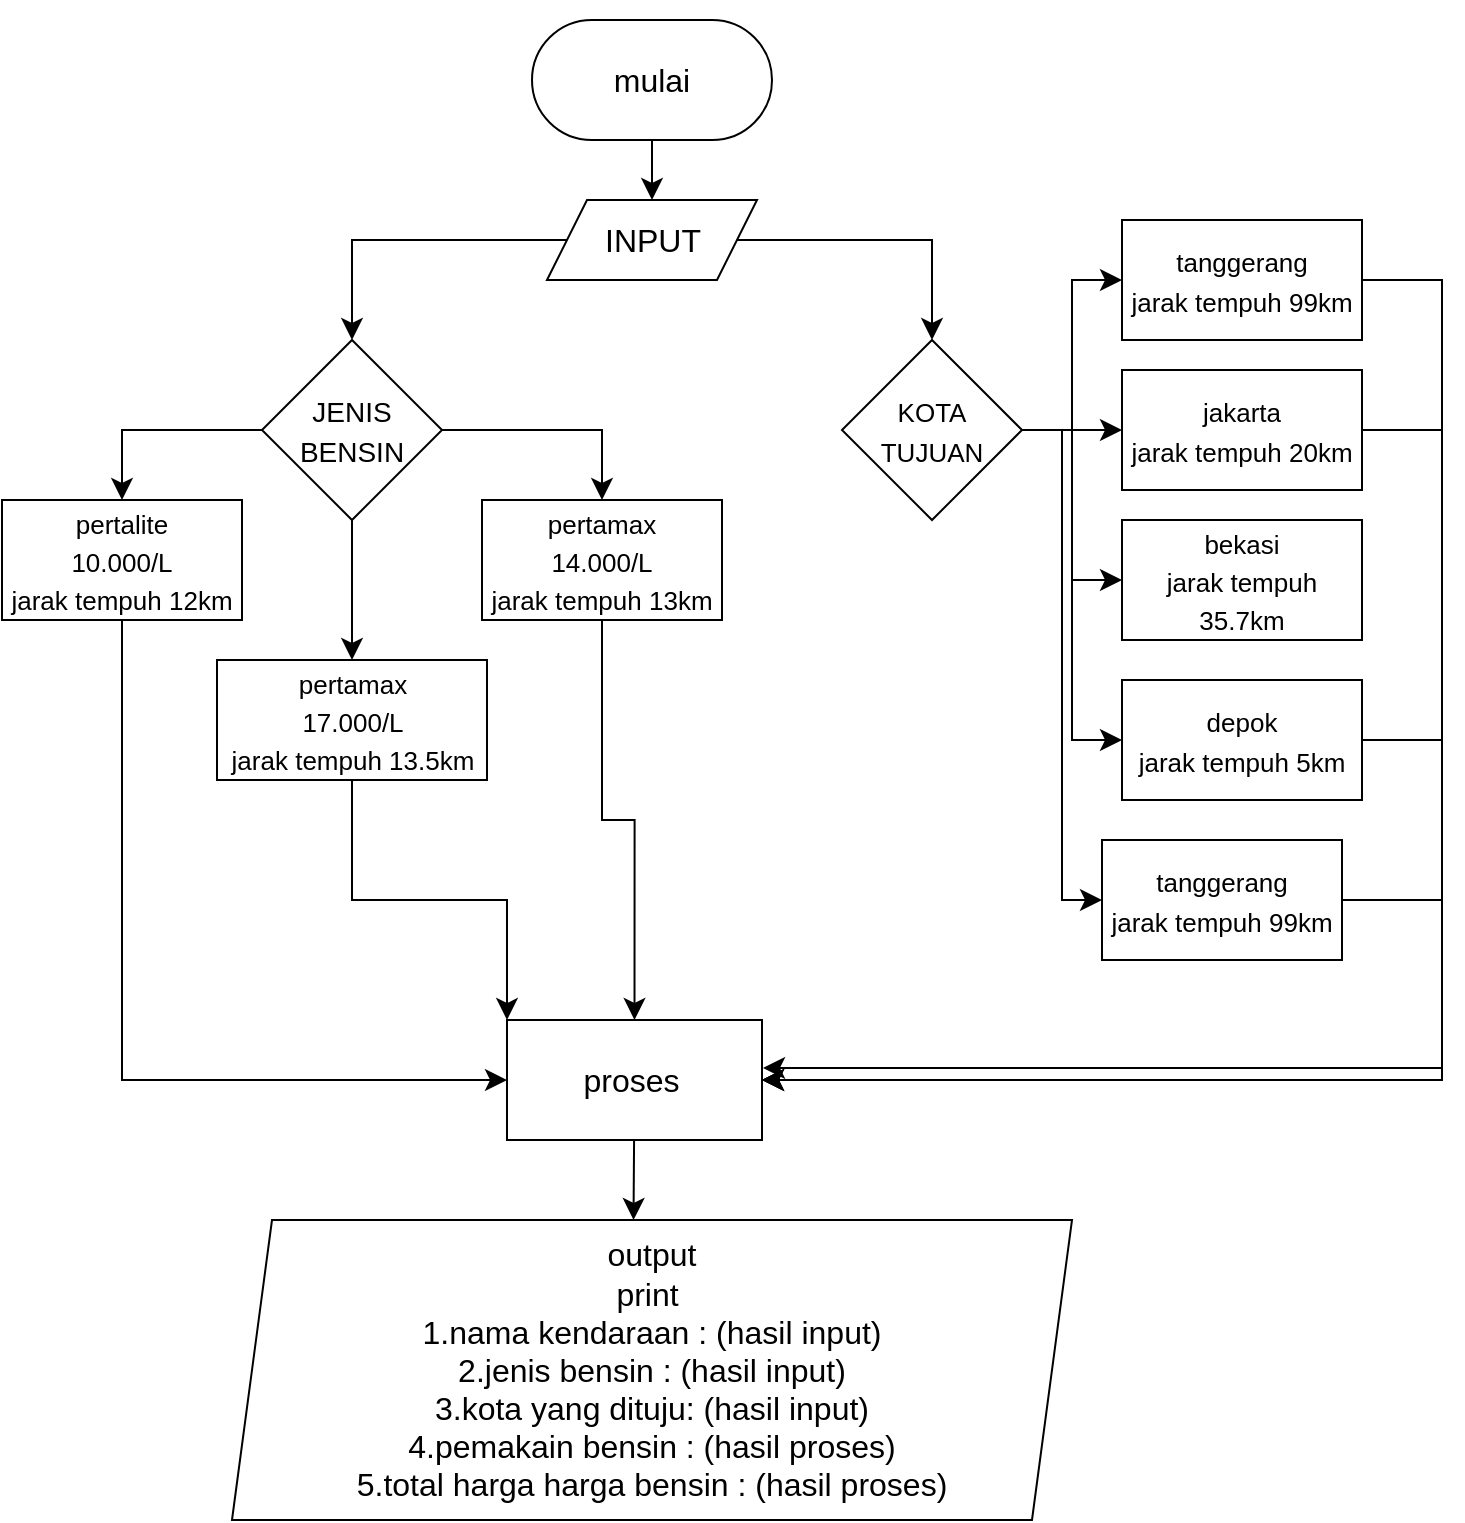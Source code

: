 <mxfile version="22.0.8" type="github" pages="2">
  <diagram name="Salinan Page-1" id="OErTkVTzFhlqzerNKKcr">
    <mxGraphModel dx="1257" dy="754" grid="1" gridSize="10" guides="1" tooltips="1" connect="1" arrows="1" fold="1" page="1" pageScale="1" pageWidth="827" pageHeight="1169" math="0" shadow="0">
      <root>
        <mxCell id="3OZRFm7UazzrMlj3fCfI-0" />
        <mxCell id="3OZRFm7UazzrMlj3fCfI-1" parent="3OZRFm7UazzrMlj3fCfI-0" />
        <mxCell id="3OZRFm7UazzrMlj3fCfI-2" value="mulai" style="rounded=1;whiteSpace=wrap;html=1;fontSize=16;arcSize=50;" vertex="1" parent="3OZRFm7UazzrMlj3fCfI-1">
          <mxGeometry x="335" y="40" width="120" height="60" as="geometry" />
        </mxCell>
        <mxCell id="3OZRFm7UazzrMlj3fCfI-4" value="" style="endArrow=classic;html=1;rounded=0;fontSize=12;startSize=8;endSize=8;curved=1;entryX=0.5;entryY=0;entryDx=0;entryDy=0;" edge="1" parent="3OZRFm7UazzrMlj3fCfI-1" source="3OZRFm7UazzrMlj3fCfI-2" target="u5q74EIJYps9vgb-d6Vu-2">
          <mxGeometry width="50" height="50" relative="1" as="geometry">
            <mxPoint x="510" y="250" as="sourcePoint" />
            <mxPoint x="400" y="120" as="targetPoint" />
          </mxGeometry>
        </mxCell>
        <mxCell id="3OZRFm7UazzrMlj3fCfI-7" style="edgeStyle=none;curved=1;rounded=0;orthogonalLoop=1;jettySize=auto;html=1;exitX=0;exitY=0;exitDx=0;exitDy=0;fontSize=12;startSize=8;endSize=8;" edge="1" parent="3OZRFm7UazzrMlj3fCfI-1" source="3OZRFm7UazzrMlj3fCfI-2" target="3OZRFm7UazzrMlj3fCfI-2">
          <mxGeometry relative="1" as="geometry" />
        </mxCell>
        <mxCell id="3OZRFm7UazzrMlj3fCfI-13" value="&lt;font style=&quot;font-size: 16px;&quot;&gt;output &lt;br&gt;print&amp;nbsp;&lt;br&gt;1.nama kendaraan : (hasil input)&lt;br&gt;2.jenis bensin : (hasil input)&lt;br&gt;3.kota yang dituju: (hasil input)&lt;br&gt;4.pemakain bensin : (hasil proses)&lt;br&gt;5.total harga harga bensin : (hasil proses)&lt;br&gt;&lt;/font&gt;" style="shape=parallelogram;perimeter=parallelogramPerimeter;whiteSpace=wrap;html=1;fixedSize=1;fontSize=16;" vertex="1" parent="3OZRFm7UazzrMlj3fCfI-1">
          <mxGeometry x="185" y="640" width="420" height="150" as="geometry" />
        </mxCell>
        <mxCell id="u5q74EIJYps9vgb-d6Vu-2" value="INPUT" style="shape=parallelogram;perimeter=parallelogramPerimeter;whiteSpace=wrap;html=1;fixedSize=1;fontSize=16;" vertex="1" parent="3OZRFm7UazzrMlj3fCfI-1">
          <mxGeometry x="342.5" y="130" width="105" height="40" as="geometry" />
        </mxCell>
        <mxCell id="u5q74EIJYps9vgb-d6Vu-5" value="" style="endArrow=classic;html=1;rounded=0;fontSize=12;startSize=8;endSize=8;exitX=0;exitY=0.5;exitDx=0;exitDy=0;entryX=0.5;entryY=0;entryDx=0;entryDy=0;edgeStyle=orthogonalEdgeStyle;" edge="1" parent="3OZRFm7UazzrMlj3fCfI-1" source="u5q74EIJYps9vgb-d6Vu-2" target="u5q74EIJYps9vgb-d6Vu-6">
          <mxGeometry width="50" height="50" relative="1" as="geometry">
            <mxPoint x="390" y="190" as="sourcePoint" />
            <mxPoint x="395" y="200" as="targetPoint" />
          </mxGeometry>
        </mxCell>
        <mxCell id="u5q74EIJYps9vgb-d6Vu-15" value="" style="edgeStyle=orthogonalEdgeStyle;rounded=0;orthogonalLoop=1;jettySize=auto;html=1;fontSize=12;startSize=8;endSize=8;entryX=0.5;entryY=0;entryDx=0;entryDy=0;exitX=1;exitY=0.5;exitDx=0;exitDy=0;" edge="1" parent="3OZRFm7UazzrMlj3fCfI-1" source="u5q74EIJYps9vgb-d6Vu-6" target="u5q74EIJYps9vgb-d6Vu-10">
          <mxGeometry relative="1" as="geometry" />
        </mxCell>
        <mxCell id="u5q74EIJYps9vgb-d6Vu-18" style="edgeStyle=none;curved=1;rounded=0;orthogonalLoop=1;jettySize=auto;html=1;entryX=0.5;entryY=0;entryDx=0;entryDy=0;fontSize=12;startSize=8;endSize=8;" edge="1" parent="3OZRFm7UazzrMlj3fCfI-1" source="u5q74EIJYps9vgb-d6Vu-6" target="u5q74EIJYps9vgb-d6Vu-17">
          <mxGeometry relative="1" as="geometry" />
        </mxCell>
        <mxCell id="u5q74EIJYps9vgb-d6Vu-32" style="edgeStyle=orthogonalEdgeStyle;rounded=0;orthogonalLoop=1;jettySize=auto;html=1;entryX=0.5;entryY=0;entryDx=0;entryDy=0;fontSize=12;startSize=8;endSize=8;" edge="1" parent="3OZRFm7UazzrMlj3fCfI-1" source="u5q74EIJYps9vgb-d6Vu-6" target="u5q74EIJYps9vgb-d6Vu-9">
          <mxGeometry relative="1" as="geometry" />
        </mxCell>
        <mxCell id="u5q74EIJYps9vgb-d6Vu-6" value="&lt;font style=&quot;font-size: 14px;&quot;&gt;JENIS BENSIN&lt;/font&gt;" style="rhombus;whiteSpace=wrap;html=1;fontSize=16;" vertex="1" parent="3OZRFm7UazzrMlj3fCfI-1">
          <mxGeometry x="200" y="200" width="90" height="90" as="geometry" />
        </mxCell>
        <mxCell id="u5q74EIJYps9vgb-d6Vu-30" value="" style="edgeStyle=none;curved=1;rounded=0;orthogonalLoop=1;jettySize=auto;html=1;fontSize=12;startSize=8;endSize=8;" edge="1" parent="3OZRFm7UazzrMlj3fCfI-1" source="u5q74EIJYps9vgb-d6Vu-7" target="u5q74EIJYps9vgb-d6Vu-20">
          <mxGeometry relative="1" as="geometry" />
        </mxCell>
        <mxCell id="u5q74EIJYps9vgb-d6Vu-33" style="edgeStyle=orthogonalEdgeStyle;rounded=0;orthogonalLoop=1;jettySize=auto;html=1;entryX=0;entryY=0.5;entryDx=0;entryDy=0;fontSize=12;startSize=8;endSize=8;exitX=1;exitY=0.5;exitDx=0;exitDy=0;" edge="1" parent="3OZRFm7UazzrMlj3fCfI-1" source="u5q74EIJYps9vgb-d6Vu-7" target="u5q74EIJYps9vgb-d6Vu-23">
          <mxGeometry relative="1" as="geometry" />
        </mxCell>
        <mxCell id="u5q74EIJYps9vgb-d6Vu-34" style="edgeStyle=orthogonalEdgeStyle;rounded=0;orthogonalLoop=1;jettySize=auto;html=1;entryX=0;entryY=0.5;entryDx=0;entryDy=0;fontSize=12;startSize=8;endSize=8;" edge="1" parent="3OZRFm7UazzrMlj3fCfI-1" source="u5q74EIJYps9vgb-d6Vu-7" target="u5q74EIJYps9vgb-d6Vu-28">
          <mxGeometry relative="1" as="geometry" />
        </mxCell>
        <mxCell id="u5q74EIJYps9vgb-d6Vu-36" style="edgeStyle=orthogonalEdgeStyle;rounded=0;orthogonalLoop=1;jettySize=auto;html=1;entryX=0;entryY=0.5;entryDx=0;entryDy=0;fontSize=12;startSize=8;endSize=8;" edge="1" parent="3OZRFm7UazzrMlj3fCfI-1" source="u5q74EIJYps9vgb-d6Vu-7" target="u5q74EIJYps9vgb-d6Vu-29">
          <mxGeometry relative="1" as="geometry" />
        </mxCell>
        <mxCell id="u5q74EIJYps9vgb-d6Vu-37" style="edgeStyle=orthogonalEdgeStyle;rounded=0;orthogonalLoop=1;jettySize=auto;html=1;entryX=0;entryY=0.5;entryDx=0;entryDy=0;fontSize=12;startSize=8;endSize=8;" edge="1" parent="3OZRFm7UazzrMlj3fCfI-1" source="u5q74EIJYps9vgb-d6Vu-7" target="u5q74EIJYps9vgb-d6Vu-35">
          <mxGeometry relative="1" as="geometry" />
        </mxCell>
        <mxCell id="u5q74EIJYps9vgb-d6Vu-7" value="&lt;span style=&quot;font-size: 13px;&quot;&gt;KOTA TUJUAN&lt;/span&gt;" style="rhombus;whiteSpace=wrap;html=1;fontSize=16;" vertex="1" parent="3OZRFm7UazzrMlj3fCfI-1">
          <mxGeometry x="490" y="200" width="90" height="90" as="geometry" />
        </mxCell>
        <mxCell id="u5q74EIJYps9vgb-d6Vu-8" value="" style="endArrow=classic;html=1;rounded=0;fontSize=12;startSize=8;endSize=8;exitX=1;exitY=0.5;exitDx=0;exitDy=0;entryX=0.5;entryY=0;entryDx=0;entryDy=0;edgeStyle=orthogonalEdgeStyle;" edge="1" parent="3OZRFm7UazzrMlj3fCfI-1" source="u5q74EIJYps9vgb-d6Vu-2" target="u5q74EIJYps9vgb-d6Vu-7">
          <mxGeometry width="50" height="50" relative="1" as="geometry">
            <mxPoint x="390" y="380" as="sourcePoint" />
            <mxPoint x="440" y="330" as="targetPoint" />
          </mxGeometry>
        </mxCell>
        <mxCell id="u5q74EIJYps9vgb-d6Vu-38" style="edgeStyle=orthogonalEdgeStyle;rounded=0;orthogonalLoop=1;jettySize=auto;html=1;exitX=0.5;exitY=1;exitDx=0;exitDy=0;entryX=0;entryY=0.5;entryDx=0;entryDy=0;fontSize=12;startSize=8;endSize=8;" edge="1" parent="3OZRFm7UazzrMlj3fCfI-1" source="u5q74EIJYps9vgb-d6Vu-9" target="u5q74EIJYps9vgb-d6Vu-19">
          <mxGeometry relative="1" as="geometry" />
        </mxCell>
        <mxCell id="u5q74EIJYps9vgb-d6Vu-9" value="&lt;font style=&quot;font-size: 13px;&quot;&gt;pertalite&lt;br&gt;10.000/L&lt;br&gt;jarak tempuh 12km&lt;/font&gt;" style="rounded=0;whiteSpace=wrap;html=1;fontSize=16;" vertex="1" parent="3OZRFm7UazzrMlj3fCfI-1">
          <mxGeometry x="70" y="280" width="120" height="60" as="geometry" />
        </mxCell>
        <mxCell id="u5q74EIJYps9vgb-d6Vu-40" style="edgeStyle=orthogonalEdgeStyle;rounded=0;orthogonalLoop=1;jettySize=auto;html=1;exitX=0.5;exitY=1;exitDx=0;exitDy=0;entryX=0.5;entryY=0;entryDx=0;entryDy=0;fontSize=12;startSize=8;endSize=8;" edge="1" parent="3OZRFm7UazzrMlj3fCfI-1" source="u5q74EIJYps9vgb-d6Vu-10" target="u5q74EIJYps9vgb-d6Vu-19">
          <mxGeometry relative="1" as="geometry" />
        </mxCell>
        <mxCell id="u5q74EIJYps9vgb-d6Vu-10" value="&lt;font style=&quot;font-size: 13px;&quot;&gt;&lt;span id=&quot;docs-internal-guid-0c898084-7fff-9492-0027-311d90d35436&quot;&gt;&lt;/span&gt;pertamax&lt;br&gt;14.000/L&lt;br&gt;jarak tempuh 13km&lt;/font&gt;" style="rounded=0;whiteSpace=wrap;html=1;fontSize=16;" vertex="1" parent="3OZRFm7UazzrMlj3fCfI-1">
          <mxGeometry x="310" y="280" width="120" height="60" as="geometry" />
        </mxCell>
        <mxCell id="u5q74EIJYps9vgb-d6Vu-39" style="edgeStyle=orthogonalEdgeStyle;rounded=0;orthogonalLoop=1;jettySize=auto;html=1;exitX=0.5;exitY=1;exitDx=0;exitDy=0;entryX=0;entryY=0;entryDx=0;entryDy=0;fontSize=12;startSize=8;endSize=8;" edge="1" parent="3OZRFm7UazzrMlj3fCfI-1" source="u5q74EIJYps9vgb-d6Vu-17" target="u5q74EIJYps9vgb-d6Vu-19">
          <mxGeometry relative="1" as="geometry" />
        </mxCell>
        <mxCell id="u5q74EIJYps9vgb-d6Vu-17" value="&lt;font style=&quot;font-size: 13px;&quot;&gt;&lt;span id=&quot;docs-internal-guid-0c898084-7fff-9492-0027-311d90d35436&quot;&gt;&lt;/span&gt;pertamax&lt;br&gt;17.000/L&lt;br&gt;jarak tempuh 13.5km&lt;/font&gt;" style="rounded=0;whiteSpace=wrap;html=1;fontSize=16;" vertex="1" parent="3OZRFm7UazzrMlj3fCfI-1">
          <mxGeometry x="177.5" y="360" width="135" height="60" as="geometry" />
        </mxCell>
        <mxCell id="u5q74EIJYps9vgb-d6Vu-19" value="proses&amp;nbsp;" style="rounded=0;whiteSpace=wrap;html=1;fontSize=16;" vertex="1" parent="3OZRFm7UazzrMlj3fCfI-1">
          <mxGeometry x="322.5" y="540" width="127.5" height="60" as="geometry" />
        </mxCell>
        <mxCell id="u5q74EIJYps9vgb-d6Vu-42" style="edgeStyle=orthogonalEdgeStyle;rounded=0;orthogonalLoop=1;jettySize=auto;html=1;entryX=1;entryY=0.5;entryDx=0;entryDy=0;fontSize=12;startSize=8;endSize=8;" edge="1" parent="3OZRFm7UazzrMlj3fCfI-1" source="u5q74EIJYps9vgb-d6Vu-20" target="u5q74EIJYps9vgb-d6Vu-19">
          <mxGeometry relative="1" as="geometry">
            <Array as="points">
              <mxPoint x="790" y="245" />
              <mxPoint x="790" y="570" />
            </Array>
          </mxGeometry>
        </mxCell>
        <mxCell id="u5q74EIJYps9vgb-d6Vu-20" value="&lt;font style=&quot;font-size: 13px;&quot;&gt;jakarta&lt;br&gt;jarak tempuh 20km&lt;/font&gt;" style="rounded=0;whiteSpace=wrap;html=1;fontSize=16;" vertex="1" parent="3OZRFm7UazzrMlj3fCfI-1">
          <mxGeometry x="630" y="215" width="120" height="60" as="geometry" />
        </mxCell>
        <mxCell id="u5q74EIJYps9vgb-d6Vu-23" value="&lt;font style=&quot;font-size: 13px;&quot;&gt;bekasi&lt;br&gt;jarak tempuh 35.7km&lt;/font&gt;" style="rounded=0;whiteSpace=wrap;html=1;fontSize=16;" vertex="1" parent="3OZRFm7UazzrMlj3fCfI-1">
          <mxGeometry x="630" y="290" width="120" height="60" as="geometry" />
        </mxCell>
        <mxCell id="u5q74EIJYps9vgb-d6Vu-28" value="&lt;font style=&quot;font-size: 13px;&quot;&gt;depok&lt;br&gt;jarak tempuh 5km&lt;/font&gt;" style="rounded=0;whiteSpace=wrap;html=1;fontSize=16;" vertex="1" parent="3OZRFm7UazzrMlj3fCfI-1">
          <mxGeometry x="630" y="370" width="120" height="60" as="geometry" />
        </mxCell>
        <mxCell id="u5q74EIJYps9vgb-d6Vu-41" style="edgeStyle=orthogonalEdgeStyle;rounded=0;orthogonalLoop=1;jettySize=auto;html=1;entryX=1;entryY=0.5;entryDx=0;entryDy=0;fontSize=12;startSize=8;endSize=8;" edge="1" parent="3OZRFm7UazzrMlj3fCfI-1" source="u5q74EIJYps9vgb-d6Vu-29" target="u5q74EIJYps9vgb-d6Vu-19">
          <mxGeometry relative="1" as="geometry">
            <Array as="points">
              <mxPoint x="790" y="170" />
              <mxPoint x="790" y="570" />
            </Array>
          </mxGeometry>
        </mxCell>
        <mxCell id="u5q74EIJYps9vgb-d6Vu-29" value="&lt;font style=&quot;font-size: 13px;&quot;&gt;tanggerang&lt;br&gt;jarak tempuh 99km&lt;/font&gt;" style="rounded=0;whiteSpace=wrap;html=1;fontSize=16;" vertex="1" parent="3OZRFm7UazzrMlj3fCfI-1">
          <mxGeometry x="630" y="140" width="120" height="60" as="geometry" />
        </mxCell>
        <mxCell id="u5q74EIJYps9vgb-d6Vu-45" style="edgeStyle=orthogonalEdgeStyle;rounded=0;orthogonalLoop=1;jettySize=auto;html=1;entryX=1;entryY=0.5;entryDx=0;entryDy=0;fontSize=12;startSize=8;endSize=8;" edge="1" parent="3OZRFm7UazzrMlj3fCfI-1" source="u5q74EIJYps9vgb-d6Vu-35" target="u5q74EIJYps9vgb-d6Vu-19">
          <mxGeometry relative="1" as="geometry">
            <Array as="points">
              <mxPoint x="790" y="480" />
              <mxPoint x="790" y="570" />
            </Array>
          </mxGeometry>
        </mxCell>
        <mxCell id="u5q74EIJYps9vgb-d6Vu-35" value="&lt;font style=&quot;font-size: 13px;&quot;&gt;tanggerang&lt;br&gt;jarak tempuh 99km&lt;/font&gt;" style="rounded=0;whiteSpace=wrap;html=1;fontSize=16;" vertex="1" parent="3OZRFm7UazzrMlj3fCfI-1">
          <mxGeometry x="620" y="450" width="120" height="60" as="geometry" />
        </mxCell>
        <mxCell id="u5q74EIJYps9vgb-d6Vu-44" style="edgeStyle=orthogonalEdgeStyle;rounded=0;orthogonalLoop=1;jettySize=auto;html=1;entryX=1.004;entryY=0.4;entryDx=0;entryDy=0;entryPerimeter=0;fontSize=12;startSize=8;endSize=8;" edge="1" parent="3OZRFm7UazzrMlj3fCfI-1" source="u5q74EIJYps9vgb-d6Vu-28" target="u5q74EIJYps9vgb-d6Vu-19">
          <mxGeometry relative="1" as="geometry">
            <Array as="points">
              <mxPoint x="790" y="400" />
              <mxPoint x="790" y="564" />
            </Array>
          </mxGeometry>
        </mxCell>
        <mxCell id="u5q74EIJYps9vgb-d6Vu-47" style="edgeStyle=none;curved=1;rounded=0;orthogonalLoop=1;jettySize=auto;html=1;entryX=0.478;entryY=0;entryDx=0;entryDy=0;entryPerimeter=0;fontSize=12;startSize=8;endSize=8;" edge="1" parent="3OZRFm7UazzrMlj3fCfI-1" source="u5q74EIJYps9vgb-d6Vu-19" target="3OZRFm7UazzrMlj3fCfI-13">
          <mxGeometry relative="1" as="geometry" />
        </mxCell>
      </root>
    </mxGraphModel>
  </diagram>
  <diagram name="Salinan Salinan Page-1" id="JpYeDg5tibYlVdTXkAAz">
    <mxGraphModel dx="880" dy="528" grid="1" gridSize="10" guides="1" tooltips="1" connect="1" arrows="1" fold="1" page="1" pageScale="1" pageWidth="827" pageHeight="1169" math="0" shadow="0">
      <root>
        <mxCell id="wdM5_nX6WWyWjxW_WNBJ-0" />
        <mxCell id="wdM5_nX6WWyWjxW_WNBJ-1" parent="wdM5_nX6WWyWjxW_WNBJ-0" />
        <mxCell id="wdM5_nX6WWyWjxW_WNBJ-2" value="mulai" style="rounded=1;whiteSpace=wrap;html=1;fontSize=16;arcSize=50;" vertex="1" parent="wdM5_nX6WWyWjxW_WNBJ-1">
          <mxGeometry x="335" y="40" width="120" height="60" as="geometry" />
        </mxCell>
        <mxCell id="wdM5_nX6WWyWjxW_WNBJ-3" value="" style="endArrow=classic;html=1;rounded=0;fontSize=12;startSize=8;endSize=8;curved=1;entryX=0.5;entryY=0;entryDx=0;entryDy=0;" edge="1" parent="wdM5_nX6WWyWjxW_WNBJ-1" source="wdM5_nX6WWyWjxW_WNBJ-2" target="wdM5_nX6WWyWjxW_WNBJ-6">
          <mxGeometry width="50" height="50" relative="1" as="geometry">
            <mxPoint x="510" y="250" as="sourcePoint" />
            <mxPoint x="400" y="120" as="targetPoint" />
          </mxGeometry>
        </mxCell>
        <mxCell id="wdM5_nX6WWyWjxW_WNBJ-4" style="edgeStyle=none;curved=1;rounded=0;orthogonalLoop=1;jettySize=auto;html=1;exitX=0;exitY=0;exitDx=0;exitDy=0;fontSize=12;startSize=8;endSize=8;" edge="1" parent="wdM5_nX6WWyWjxW_WNBJ-1" source="wdM5_nX6WWyWjxW_WNBJ-2" target="wdM5_nX6WWyWjxW_WNBJ-2">
          <mxGeometry relative="1" as="geometry" />
        </mxCell>
        <mxCell id="wdM5_nX6WWyWjxW_WNBJ-5" value="&lt;font style=&quot;font-size: 16px;&quot;&gt;output &lt;br&gt;print&amp;nbsp;&lt;br&gt;1.nama pembeli: (hasil input)&lt;br&gt;2.no hp pembeli : (hasil input)&lt;br&gt;3.menu yang dipesan : (hasil proses)&lt;br&gt;4.jumlah pesanan : (hasil input)&lt;br&gt;5.harga yang harus dibayarkan : (hasil proses)&lt;br&gt;&lt;/font&gt;" style="shape=parallelogram;perimeter=parallelogramPerimeter;whiteSpace=wrap;html=1;fixedSize=1;fontSize=16;" vertex="1" parent="wdM5_nX6WWyWjxW_WNBJ-1">
          <mxGeometry x="177.5" y="820" width="420" height="150" as="geometry" />
        </mxCell>
        <mxCell id="wdM5_nX6WWyWjxW_WNBJ-6" value="INPUT" style="shape=parallelogram;perimeter=parallelogramPerimeter;whiteSpace=wrap;html=1;fixedSize=1;fontSize=16;" vertex="1" parent="wdM5_nX6WWyWjxW_WNBJ-1">
          <mxGeometry x="342.5" y="130" width="105" height="40" as="geometry" />
        </mxCell>
        <mxCell id="wdM5_nX6WWyWjxW_WNBJ-7" value="" style="endArrow=classic;html=1;rounded=0;fontSize=12;startSize=8;endSize=8;exitX=0;exitY=0.5;exitDx=0;exitDy=0;entryX=0.5;entryY=0;entryDx=0;entryDy=0;edgeStyle=orthogonalEdgeStyle;" edge="1" parent="wdM5_nX6WWyWjxW_WNBJ-1" source="wdM5_nX6WWyWjxW_WNBJ-6" target="wdM5_nX6WWyWjxW_WNBJ-11">
          <mxGeometry width="50" height="50" relative="1" as="geometry">
            <mxPoint x="390" y="190" as="sourcePoint" />
            <mxPoint x="395" y="200" as="targetPoint" />
          </mxGeometry>
        </mxCell>
        <mxCell id="wdM5_nX6WWyWjxW_WNBJ-8" value="" style="edgeStyle=orthogonalEdgeStyle;rounded=0;orthogonalLoop=1;jettySize=auto;html=1;fontSize=12;startSize=8;endSize=8;entryX=0.5;entryY=0;entryDx=0;entryDy=0;exitX=1;exitY=0.5;exitDx=0;exitDy=0;" edge="1" parent="wdM5_nX6WWyWjxW_WNBJ-1" source="wdM5_nX6WWyWjxW_WNBJ-11" target="wdM5_nX6WWyWjxW_WNBJ-22">
          <mxGeometry relative="1" as="geometry" />
        </mxCell>
        <mxCell id="wdM5_nX6WWyWjxW_WNBJ-9" style="edgeStyle=none;curved=1;rounded=0;orthogonalLoop=1;jettySize=auto;html=1;entryX=0.5;entryY=0;entryDx=0;entryDy=0;fontSize=12;startSize=8;endSize=8;" edge="1" parent="wdM5_nX6WWyWjxW_WNBJ-1" source="wdM5_nX6WWyWjxW_WNBJ-11" target="wdM5_nX6WWyWjxW_WNBJ-24">
          <mxGeometry relative="1" as="geometry" />
        </mxCell>
        <mxCell id="wdM5_nX6WWyWjxW_WNBJ-10" style="edgeStyle=orthogonalEdgeStyle;rounded=0;orthogonalLoop=1;jettySize=auto;html=1;entryX=0.5;entryY=0;entryDx=0;entryDy=0;fontSize=12;startSize=8;endSize=8;" edge="1" parent="wdM5_nX6WWyWjxW_WNBJ-1" source="wdM5_nX6WWyWjxW_WNBJ-11" target="wdM5_nX6WWyWjxW_WNBJ-20">
          <mxGeometry relative="1" as="geometry" />
        </mxCell>
        <mxCell id="wdM5_nX6WWyWjxW_WNBJ-11" value="&lt;font style=&quot;font-size: 14px;&quot;&gt;makanan&lt;/font&gt;" style="rhombus;whiteSpace=wrap;html=1;fontSize=16;" vertex="1" parent="wdM5_nX6WWyWjxW_WNBJ-1">
          <mxGeometry x="200" y="200" width="90" height="90" as="geometry" />
        </mxCell>
        <mxCell id="wdM5_nX6WWyWjxW_WNBJ-12" value="" style="edgeStyle=none;curved=1;rounded=0;orthogonalLoop=1;jettySize=auto;html=1;fontSize=12;startSize=8;endSize=8;" edge="1" parent="wdM5_nX6WWyWjxW_WNBJ-1" source="wdM5_nX6WWyWjxW_WNBJ-17" target="wdM5_nX6WWyWjxW_WNBJ-27">
          <mxGeometry relative="1" as="geometry" />
        </mxCell>
        <mxCell id="wdM5_nX6WWyWjxW_WNBJ-13" style="edgeStyle=orthogonalEdgeStyle;rounded=0;orthogonalLoop=1;jettySize=auto;html=1;entryX=0;entryY=0.5;entryDx=0;entryDy=0;fontSize=12;startSize=8;endSize=8;exitX=1;exitY=0.5;exitDx=0;exitDy=0;" edge="1" parent="wdM5_nX6WWyWjxW_WNBJ-1" source="wdM5_nX6WWyWjxW_WNBJ-17" target="wdM5_nX6WWyWjxW_WNBJ-28">
          <mxGeometry relative="1" as="geometry" />
        </mxCell>
        <mxCell id="wdM5_nX6WWyWjxW_WNBJ-14" style="edgeStyle=orthogonalEdgeStyle;rounded=0;orthogonalLoop=1;jettySize=auto;html=1;entryX=0;entryY=0.5;entryDx=0;entryDy=0;fontSize=12;startSize=8;endSize=8;" edge="1" parent="wdM5_nX6WWyWjxW_WNBJ-1" source="wdM5_nX6WWyWjxW_WNBJ-17" target="wdM5_nX6WWyWjxW_WNBJ-29">
          <mxGeometry relative="1" as="geometry" />
        </mxCell>
        <mxCell id="wdM5_nX6WWyWjxW_WNBJ-17" value="&lt;span style=&quot;font-size: 13px;&quot;&gt;minuman&lt;/span&gt;" style="rhombus;whiteSpace=wrap;html=1;fontSize=16;" vertex="1" parent="wdM5_nX6WWyWjxW_WNBJ-1">
          <mxGeometry x="490" y="200" width="90" height="90" as="geometry" />
        </mxCell>
        <mxCell id="wdM5_nX6WWyWjxW_WNBJ-18" value="" style="endArrow=classic;html=1;rounded=0;fontSize=12;startSize=8;endSize=8;exitX=1;exitY=0.5;exitDx=0;exitDy=0;entryX=0.5;entryY=0;entryDx=0;entryDy=0;edgeStyle=orthogonalEdgeStyle;" edge="1" parent="wdM5_nX6WWyWjxW_WNBJ-1" source="wdM5_nX6WWyWjxW_WNBJ-6" target="wdM5_nX6WWyWjxW_WNBJ-17">
          <mxGeometry width="50" height="50" relative="1" as="geometry">
            <mxPoint x="390" y="380" as="sourcePoint" />
            <mxPoint x="440" y="330" as="targetPoint" />
          </mxGeometry>
        </mxCell>
        <mxCell id="wdM5_nX6WWyWjxW_WNBJ-19" style="edgeStyle=orthogonalEdgeStyle;rounded=0;orthogonalLoop=1;jettySize=auto;html=1;exitX=0.5;exitY=1;exitDx=0;exitDy=0;entryX=0;entryY=0.5;entryDx=0;entryDy=0;fontSize=12;startSize=8;endSize=8;" edge="1" parent="wdM5_nX6WWyWjxW_WNBJ-1" source="wdM5_nX6WWyWjxW_WNBJ-20" target="wdM5_nX6WWyWjxW_WNBJ-25">
          <mxGeometry relative="1" as="geometry" />
        </mxCell>
        <mxCell id="wdM5_nX6WWyWjxW_WNBJ-20" value="&lt;span style=&quot;font-size: 13px;&quot;&gt;nasi goreng&lt;br&gt;&lt;/span&gt;&lt;font style=&quot;font-size: 14px;&quot;&gt;Rp 15.000&lt;/font&gt;" style="rounded=0;whiteSpace=wrap;html=1;fontSize=16;" vertex="1" parent="wdM5_nX6WWyWjxW_WNBJ-1">
          <mxGeometry x="70" y="280" width="120" height="60" as="geometry" />
        </mxCell>
        <mxCell id="wdM5_nX6WWyWjxW_WNBJ-21" style="edgeStyle=orthogonalEdgeStyle;rounded=0;orthogonalLoop=1;jettySize=auto;html=1;exitX=0.5;exitY=1;exitDx=0;exitDy=0;entryX=0.5;entryY=0;entryDx=0;entryDy=0;fontSize=12;startSize=8;endSize=8;" edge="1" parent="wdM5_nX6WWyWjxW_WNBJ-1" source="wdM5_nX6WWyWjxW_WNBJ-22" target="wdM5_nX6WWyWjxW_WNBJ-25">
          <mxGeometry relative="1" as="geometry" />
        </mxCell>
        <mxCell id="wdM5_nX6WWyWjxW_WNBJ-22" value="&lt;span style=&quot;font-size: 13px;&quot;&gt;ayam geprek&lt;br&gt;&lt;/span&gt;&lt;font style=&quot;font-size: 14px;&quot;&gt;Rp 18.000&lt;/font&gt;" style="rounded=0;whiteSpace=wrap;html=1;fontSize=16;" vertex="1" parent="wdM5_nX6WWyWjxW_WNBJ-1">
          <mxGeometry x="300" y="310" width="120" height="60" as="geometry" />
        </mxCell>
        <mxCell id="wdM5_nX6WWyWjxW_WNBJ-23" style="edgeStyle=orthogonalEdgeStyle;rounded=0;orthogonalLoop=1;jettySize=auto;html=1;exitX=0.5;exitY=1;exitDx=0;exitDy=0;entryX=0;entryY=0;entryDx=0;entryDy=0;fontSize=12;startSize=8;endSize=8;" edge="1" parent="wdM5_nX6WWyWjxW_WNBJ-1" source="wdM5_nX6WWyWjxW_WNBJ-24" target="wdM5_nX6WWyWjxW_WNBJ-25">
          <mxGeometry relative="1" as="geometry" />
        </mxCell>
        <mxCell id="wdM5_nX6WWyWjxW_WNBJ-24" value="&lt;span style=&quot;font-size: 13px;&quot;&gt;mie goreng&lt;br&gt;Rp 12.000&lt;br&gt;&lt;/span&gt;" style="rounded=0;whiteSpace=wrap;html=1;fontSize=16;" vertex="1" parent="wdM5_nX6WWyWjxW_WNBJ-1">
          <mxGeometry x="177.5" y="360" width="135" height="60" as="geometry" />
        </mxCell>
        <mxCell id="fHMtdJHbwtCM5Qzp_3_Y-2" style="edgeStyle=none;curved=1;rounded=0;orthogonalLoop=1;jettySize=auto;html=1;fontSize=12;startSize=8;endSize=8;" edge="1" parent="wdM5_nX6WWyWjxW_WNBJ-1" source="wdM5_nX6WWyWjxW_WNBJ-25" target="fHMtdJHbwtCM5Qzp_3_Y-1">
          <mxGeometry relative="1" as="geometry" />
        </mxCell>
        <mxCell id="wdM5_nX6WWyWjxW_WNBJ-25" value="pesan" style="rounded=0;whiteSpace=wrap;html=1;fontSize=16;" vertex="1" parent="wdM5_nX6WWyWjxW_WNBJ-1">
          <mxGeometry x="322.5" y="540" width="127.5" height="60" as="geometry" />
        </mxCell>
        <mxCell id="wdM5_nX6WWyWjxW_WNBJ-26" style="edgeStyle=orthogonalEdgeStyle;rounded=0;orthogonalLoop=1;jettySize=auto;html=1;fontSize=12;startSize=8;endSize=8;entryX=1;entryY=0.5;entryDx=0;entryDy=0;" edge="1" parent="wdM5_nX6WWyWjxW_WNBJ-1" source="wdM5_nX6WWyWjxW_WNBJ-27" target="wdM5_nX6WWyWjxW_WNBJ-25">
          <mxGeometry relative="1" as="geometry">
            <mxPoint x="510" y="590" as="targetPoint" />
            <Array as="points">
              <mxPoint x="790" y="245" />
              <mxPoint x="790" y="570" />
            </Array>
          </mxGeometry>
        </mxCell>
        <mxCell id="wdM5_nX6WWyWjxW_WNBJ-27" value="&lt;span style=&quot;font-size: 13px;&quot;&gt;aneka jus&lt;br&gt;&lt;/span&gt;Rp 15.000" style="rounded=0;whiteSpace=wrap;html=1;fontSize=16;" vertex="1" parent="wdM5_nX6WWyWjxW_WNBJ-1">
          <mxGeometry x="630" y="215" width="120" height="60" as="geometry" />
        </mxCell>
        <mxCell id="fHMtdJHbwtCM5Qzp_3_Y-0" style="edgeStyle=orthogonalEdgeStyle;rounded=0;orthogonalLoop=1;jettySize=auto;html=1;entryX=1;entryY=0.5;entryDx=0;entryDy=0;fontSize=12;startSize=8;endSize=8;exitX=1;exitY=0.5;exitDx=0;exitDy=0;" edge="1" parent="wdM5_nX6WWyWjxW_WNBJ-1" source="wdM5_nX6WWyWjxW_WNBJ-28" target="wdM5_nX6WWyWjxW_WNBJ-25">
          <mxGeometry relative="1" as="geometry" />
        </mxCell>
        <mxCell id="wdM5_nX6WWyWjxW_WNBJ-28" value="&lt;span style=&quot;font-size: 13px;&quot;&gt;soft drink&lt;br&gt;&lt;/span&gt;Rp 10.000" style="rounded=0;whiteSpace=wrap;html=1;fontSize=16;" vertex="1" parent="wdM5_nX6WWyWjxW_WNBJ-1">
          <mxGeometry x="630" y="290" width="120" height="60" as="geometry" />
        </mxCell>
        <mxCell id="wdM5_nX6WWyWjxW_WNBJ-29" value="&lt;span style=&quot;font-size: 13px;&quot;&gt;sweet ice tea&lt;br&gt;&lt;/span&gt;Rp 5.000" style="rounded=0;whiteSpace=wrap;html=1;fontSize=16;" vertex="1" parent="wdM5_nX6WWyWjxW_WNBJ-1">
          <mxGeometry x="630" y="370" width="120" height="60" as="geometry" />
        </mxCell>
        <mxCell id="wdM5_nX6WWyWjxW_WNBJ-34" style="edgeStyle=orthogonalEdgeStyle;rounded=0;orthogonalLoop=1;jettySize=auto;html=1;entryX=1.004;entryY=0.4;entryDx=0;entryDy=0;entryPerimeter=0;fontSize=12;startSize=8;endSize=8;" edge="1" parent="wdM5_nX6WWyWjxW_WNBJ-1" source="wdM5_nX6WWyWjxW_WNBJ-29" target="wdM5_nX6WWyWjxW_WNBJ-25">
          <mxGeometry relative="1" as="geometry">
            <Array as="points">
              <mxPoint x="790" y="400" />
              <mxPoint x="790" y="564" />
            </Array>
          </mxGeometry>
        </mxCell>
        <mxCell id="fHMtdJHbwtCM5Qzp_3_Y-6" style="edgeStyle=none;curved=1;rounded=0;orthogonalLoop=1;jettySize=auto;html=1;entryX=0.5;entryY=0;entryDx=0;entryDy=0;fontSize=12;startSize=8;endSize=8;" edge="1" parent="wdM5_nX6WWyWjxW_WNBJ-1" source="fHMtdJHbwtCM5Qzp_3_Y-1" target="fHMtdJHbwtCM5Qzp_3_Y-3">
          <mxGeometry relative="1" as="geometry" />
        </mxCell>
        <mxCell id="fHMtdJHbwtCM5Qzp_3_Y-1" value="masukan pesanan" style="rounded=0;whiteSpace=wrap;html=1;fontSize=16;" vertex="1" parent="wdM5_nX6WWyWjxW_WNBJ-1">
          <mxGeometry x="326" y="620" width="120" height="60" as="geometry" />
        </mxCell>
        <mxCell id="fHMtdJHbwtCM5Qzp_3_Y-7" style="edgeStyle=none;curved=1;rounded=0;orthogonalLoop=1;jettySize=auto;html=1;entryX=0.5;entryY=0;entryDx=0;entryDy=0;fontSize=12;startSize=8;endSize=8;" edge="1" parent="wdM5_nX6WWyWjxW_WNBJ-1" source="fHMtdJHbwtCM5Qzp_3_Y-3" target="wdM5_nX6WWyWjxW_WNBJ-5">
          <mxGeometry relative="1" as="geometry" />
        </mxCell>
        <mxCell id="fHMtdJHbwtCM5Qzp_3_Y-3" value="masukan jumlah pesanan" style="rounded=0;whiteSpace=wrap;html=1;fontSize=16;" vertex="1" parent="wdM5_nX6WWyWjxW_WNBJ-1">
          <mxGeometry x="322.5" y="710" width="127.5" height="60" as="geometry" />
        </mxCell>
      </root>
    </mxGraphModel>
  </diagram>
</mxfile>
